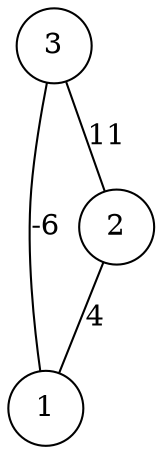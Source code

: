 graph { 
	 fontname="Helvetica,Arial,sans-serif" 
	 node [shape = circle]; 
	 3 -- 1 [label = "-6"];
	 3 -- 2 [label = "11"];
	 2 -- 1 [label = "4"];
	 1;
	 2;
	 3;
}
